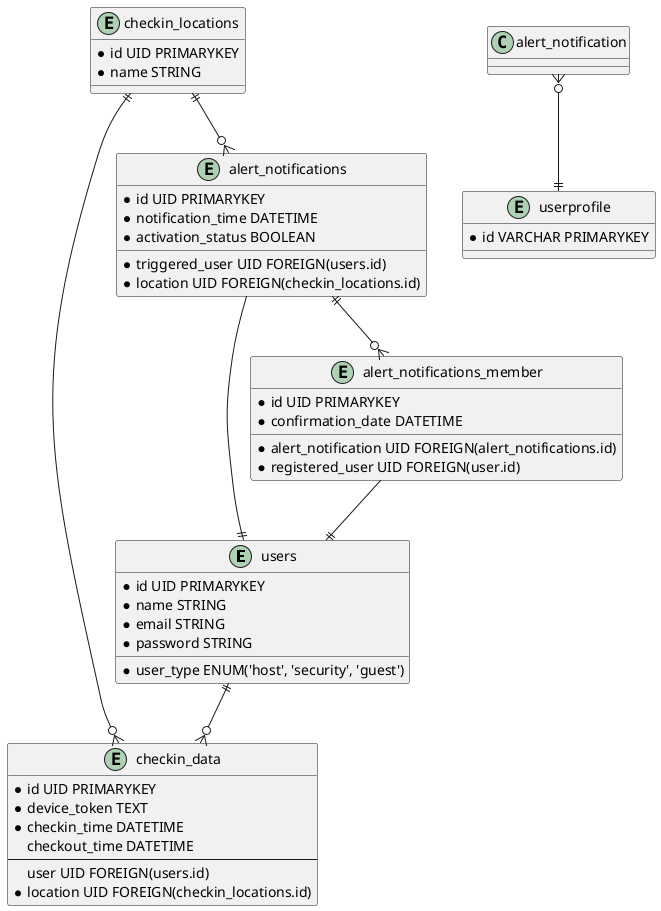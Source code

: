 @startuml

Entity users {
    * id UID PRIMARYKEY
    * name STRING
    * email STRING
    * password STRING
    * user_type ENUM('host', 'security', 'guest')
}

Entity checkin_locations {
    * id UID PRIMARYKEY
    * name STRING
}

Entity checkin_data {
    * id UID PRIMARYKEY
    * device_token TEXT
    * checkin_time DATETIME
    checkout_time DATETIME
    --
    user UID FOREIGN(users.id)
    * location UID FOREIGN(checkin_locations.id)
}

Entity userprofile {
    * id VARCHAR PRIMARYKEY
}

Entity alert_notifications {
    * id UID PRIMARYKEY
    * triggered_user UID FOREIGN(users.id)
    * location UID FOREIGN(checkin_locations.id)
    * notification_time DATETIME
    * activation_status BOOLEAN
}

Entity alert_notifications_member {
    * id UID PRIMARYKEY
    * alert_notification UID FOREIGN(alert_notifications.id)
    * registered_user UID FOREIGN(user.id)
    * confirmation_date DATETIME
}


' Relation
users ||--o{ checkin_data
checkin_locations ||--o{ checkin_data
checkin_locations ||--o{ alert_notifications
alert_notifications ||--o{ alert_notifications_member
alert_notifications_member --|| users
alert_notifications --|| users

alert_notification }o--|| userprofile

@enduml